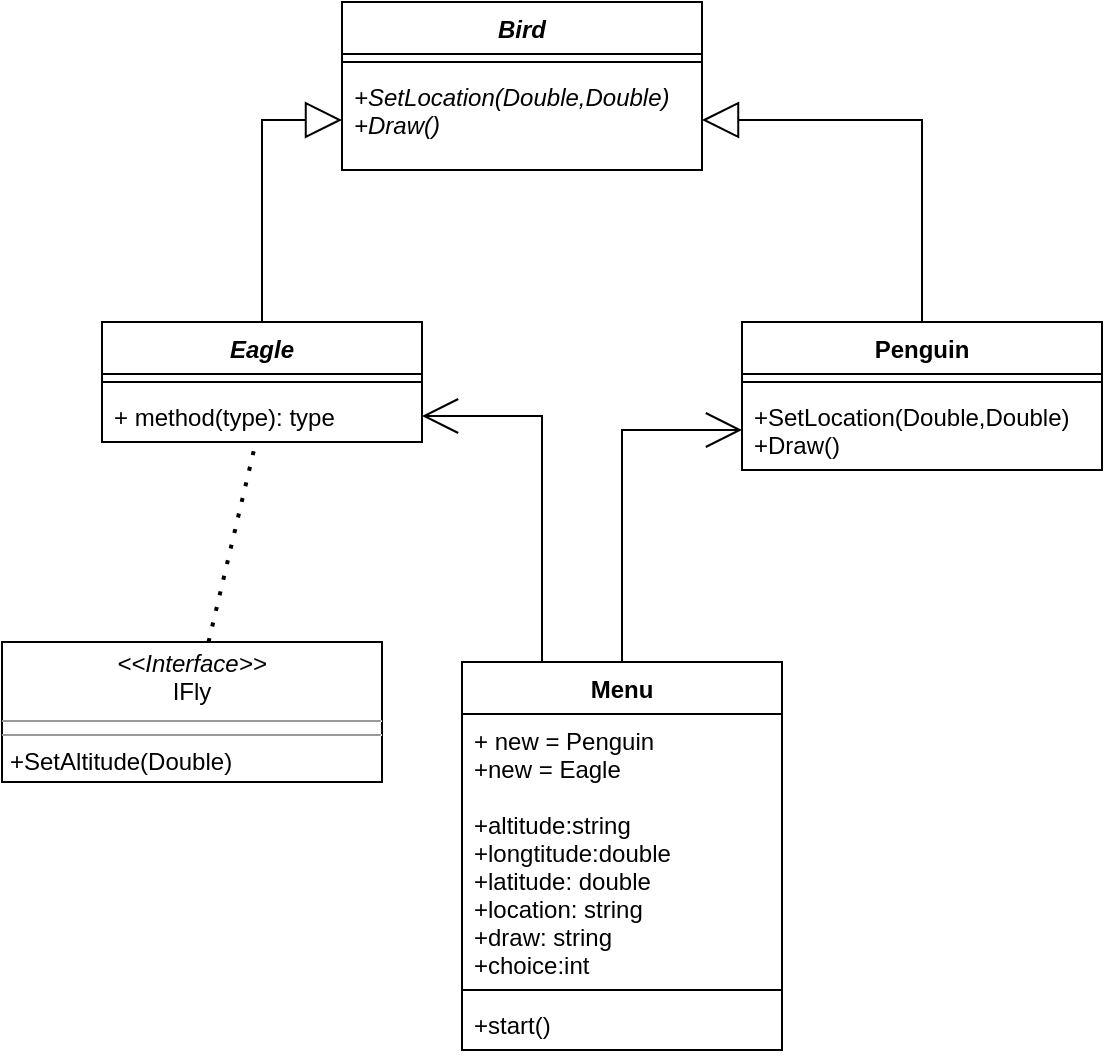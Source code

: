 <mxfile version="13.8.8" type="device"><diagram id="IjHnOpHb6ls6oLgHa5KV" name="Page-1"><mxGraphModel dx="1422" dy="791" grid="1" gridSize="10" guides="1" tooltips="1" connect="1" arrows="1" fold="1" page="1" pageScale="1" pageWidth="827" pageHeight="1169" math="0" shadow="0"><root><mxCell id="0"/><mxCell id="1" parent="0"/><mxCell id="MumNCvKFqGeiE3DyoL9D-1" value="Bird" style="swimlane;fontStyle=3;align=center;verticalAlign=top;childLayout=stackLayout;horizontal=1;startSize=26;horizontalStack=0;resizeParent=1;resizeParentMax=0;resizeLast=0;collapsible=1;marginBottom=0;" vertex="1" parent="1"><mxGeometry x="280" y="160" width="180" height="84" as="geometry"/></mxCell><mxCell id="MumNCvKFqGeiE3DyoL9D-3" value="" style="line;strokeWidth=1;fillColor=none;align=left;verticalAlign=middle;spacingTop=-1;spacingLeft=3;spacingRight=3;rotatable=0;labelPosition=right;points=[];portConstraint=eastwest;" vertex="1" parent="MumNCvKFqGeiE3DyoL9D-1"><mxGeometry y="26" width="180" height="8" as="geometry"/></mxCell><mxCell id="MumNCvKFqGeiE3DyoL9D-4" value="+SetLocation(Double,Double)&#xA;+Draw()&#xA;" style="text;strokeColor=none;fillColor=none;align=left;verticalAlign=top;spacingLeft=4;spacingRight=4;overflow=hidden;rotatable=0;points=[[0,0.5],[1,0.5]];portConstraint=eastwest;fontStyle=2" vertex="1" parent="MumNCvKFqGeiE3DyoL9D-1"><mxGeometry y="34" width="180" height="50" as="geometry"/></mxCell><mxCell id="MumNCvKFqGeiE3DyoL9D-5" value="&lt;p style=&quot;margin: 0px ; margin-top: 4px ; text-align: center&quot;&gt;&lt;i&gt;&amp;lt;&amp;lt;Interface&amp;gt;&amp;gt;&lt;/i&gt;&lt;br&gt;IFly&lt;/p&gt;&lt;hr size=&quot;1&quot;&gt;&lt;hr size=&quot;1&quot;&gt;&lt;p style=&quot;margin: 0px ; margin-left: 4px&quot;&gt;+SetAltitude(Double)&lt;br&gt;&lt;/p&gt;" style="verticalAlign=top;align=left;overflow=fill;fontSize=12;fontFamily=Helvetica;html=1;" vertex="1" parent="1"><mxGeometry x="110" y="480" width="190" height="70" as="geometry"/></mxCell><mxCell id="MumNCvKFqGeiE3DyoL9D-14" style="edgeStyle=orthogonalEdgeStyle;rounded=0;orthogonalLoop=1;jettySize=auto;html=1;exitX=0.5;exitY=0;exitDx=0;exitDy=0;entryX=0;entryY=0.5;entryDx=0;entryDy=0;endArrow=block;endFill=0;endSize=16;" edge="1" parent="1" source="MumNCvKFqGeiE3DyoL9D-6" target="MumNCvKFqGeiE3DyoL9D-4"><mxGeometry relative="1" as="geometry"/></mxCell><mxCell id="MumNCvKFqGeiE3DyoL9D-6" value="Eagle" style="swimlane;fontStyle=3;align=center;verticalAlign=top;childLayout=stackLayout;horizontal=1;startSize=26;horizontalStack=0;resizeParent=1;resizeParentMax=0;resizeLast=0;collapsible=1;marginBottom=0;" vertex="1" parent="1"><mxGeometry x="160" y="320" width="160" height="60" as="geometry"/></mxCell><mxCell id="MumNCvKFqGeiE3DyoL9D-8" value="" style="line;strokeWidth=1;fillColor=none;align=left;verticalAlign=middle;spacingTop=-1;spacingLeft=3;spacingRight=3;rotatable=0;labelPosition=right;points=[];portConstraint=eastwest;" vertex="1" parent="MumNCvKFqGeiE3DyoL9D-6"><mxGeometry y="26" width="160" height="8" as="geometry"/></mxCell><mxCell id="MumNCvKFqGeiE3DyoL9D-9" value="+ method(type): type" style="text;strokeColor=none;fillColor=none;align=left;verticalAlign=top;spacingLeft=4;spacingRight=4;overflow=hidden;rotatable=0;points=[[0,0.5],[1,0.5]];portConstraint=eastwest;" vertex="1" parent="MumNCvKFqGeiE3DyoL9D-6"><mxGeometry y="34" width="160" height="26" as="geometry"/></mxCell><mxCell id="MumNCvKFqGeiE3DyoL9D-15" style="edgeStyle=orthogonalEdgeStyle;rounded=0;orthogonalLoop=1;jettySize=auto;html=1;exitX=0.5;exitY=0;exitDx=0;exitDy=0;endArrow=block;endFill=0;endSize=16;" edge="1" parent="1" source="MumNCvKFqGeiE3DyoL9D-10" target="MumNCvKFqGeiE3DyoL9D-4"><mxGeometry relative="1" as="geometry"/></mxCell><mxCell id="MumNCvKFqGeiE3DyoL9D-10" value="Penguin" style="swimlane;fontStyle=1;align=center;verticalAlign=top;childLayout=stackLayout;horizontal=1;startSize=26;horizontalStack=0;resizeParent=1;resizeParentMax=0;resizeLast=0;collapsible=1;marginBottom=0;" vertex="1" parent="1"><mxGeometry x="480" y="320" width="180" height="74" as="geometry"/></mxCell><mxCell id="MumNCvKFqGeiE3DyoL9D-12" value="" style="line;strokeWidth=1;fillColor=none;align=left;verticalAlign=middle;spacingTop=-1;spacingLeft=3;spacingRight=3;rotatable=0;labelPosition=right;points=[];portConstraint=eastwest;" vertex="1" parent="MumNCvKFqGeiE3DyoL9D-10"><mxGeometry y="26" width="180" height="8" as="geometry"/></mxCell><mxCell id="MumNCvKFqGeiE3DyoL9D-13" value="+SetLocation(Double,Double)&#xA;+Draw()&#xA;" style="text;strokeColor=none;fillColor=none;align=left;verticalAlign=top;spacingLeft=4;spacingRight=4;overflow=hidden;rotatable=0;points=[[0,0.5],[1,0.5]];portConstraint=eastwest;" vertex="1" parent="MumNCvKFqGeiE3DyoL9D-10"><mxGeometry y="34" width="180" height="40" as="geometry"/></mxCell><mxCell id="MumNCvKFqGeiE3DyoL9D-17" value="" style="endArrow=none;dashed=1;html=1;dashPattern=1 3;strokeWidth=2;" edge="1" parent="1" source="MumNCvKFqGeiE3DyoL9D-5" target="MumNCvKFqGeiE3DyoL9D-9"><mxGeometry width="50" height="50" relative="1" as="geometry"><mxPoint x="390" y="430" as="sourcePoint"/><mxPoint x="440" y="380" as="targetPoint"/></mxGeometry></mxCell><mxCell id="MumNCvKFqGeiE3DyoL9D-22" style="edgeStyle=orthogonalEdgeStyle;rounded=0;orthogonalLoop=1;jettySize=auto;html=1;exitX=0.5;exitY=0;exitDx=0;exitDy=0;endArrow=open;endFill=0;endSize=16;" edge="1" parent="1" source="MumNCvKFqGeiE3DyoL9D-18" target="MumNCvKFqGeiE3DyoL9D-13"><mxGeometry relative="1" as="geometry"/></mxCell><mxCell id="MumNCvKFqGeiE3DyoL9D-23" style="edgeStyle=orthogonalEdgeStyle;rounded=0;orthogonalLoop=1;jettySize=auto;html=1;exitX=0.25;exitY=0;exitDx=0;exitDy=0;entryX=1;entryY=0.5;entryDx=0;entryDy=0;endArrow=open;endFill=0;endSize=16;" edge="1" parent="1" source="MumNCvKFqGeiE3DyoL9D-18" target="MumNCvKFqGeiE3DyoL9D-9"><mxGeometry relative="1" as="geometry"/></mxCell><mxCell id="MumNCvKFqGeiE3DyoL9D-18" value="Menu" style="swimlane;fontStyle=1;align=center;verticalAlign=top;childLayout=stackLayout;horizontal=1;startSize=26;horizontalStack=0;resizeParent=1;resizeParentMax=0;resizeLast=0;collapsible=1;marginBottom=0;" vertex="1" parent="1"><mxGeometry x="340" y="490" width="160" height="194" as="geometry"/></mxCell><mxCell id="MumNCvKFqGeiE3DyoL9D-19" value="+ new = Penguin&#xA;+new = Eagle&#xA;&#xA;+altitude:string&#xA;+longtitude:double&#xA;+latitude: double&#xA;+location: string&#xA;+draw: string&#xA;+choice:int&#xA;&#xA;" style="text;strokeColor=none;fillColor=none;align=left;verticalAlign=top;spacingLeft=4;spacingRight=4;overflow=hidden;rotatable=0;points=[[0,0.5],[1,0.5]];portConstraint=eastwest;" vertex="1" parent="MumNCvKFqGeiE3DyoL9D-18"><mxGeometry y="26" width="160" height="134" as="geometry"/></mxCell><mxCell id="MumNCvKFqGeiE3DyoL9D-20" value="" style="line;strokeWidth=1;fillColor=none;align=left;verticalAlign=middle;spacingTop=-1;spacingLeft=3;spacingRight=3;rotatable=0;labelPosition=right;points=[];portConstraint=eastwest;" vertex="1" parent="MumNCvKFqGeiE3DyoL9D-18"><mxGeometry y="160" width="160" height="8" as="geometry"/></mxCell><mxCell id="MumNCvKFqGeiE3DyoL9D-21" value="+start()" style="text;strokeColor=none;fillColor=none;align=left;verticalAlign=top;spacingLeft=4;spacingRight=4;overflow=hidden;rotatable=0;points=[[0,0.5],[1,0.5]];portConstraint=eastwest;" vertex="1" parent="MumNCvKFqGeiE3DyoL9D-18"><mxGeometry y="168" width="160" height="26" as="geometry"/></mxCell></root></mxGraphModel></diagram></mxfile>